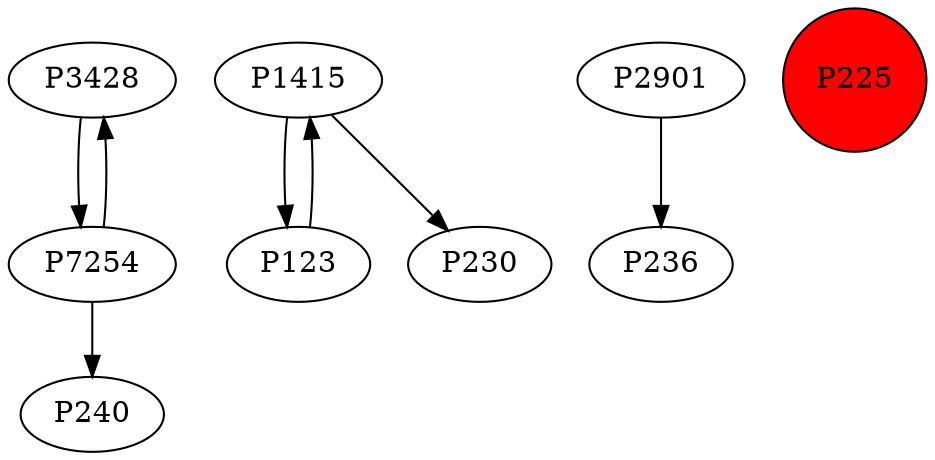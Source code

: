 digraph {
	P3428 -> P7254
	P1415 -> P123
	P7254 -> P3428
	P7254 -> P240
	P123 -> P1415
	P1415 -> P230
	P2901 -> P236
	P225 [shape=circle]
	P225 [style=filled]
	P225 [fillcolor=red]
}